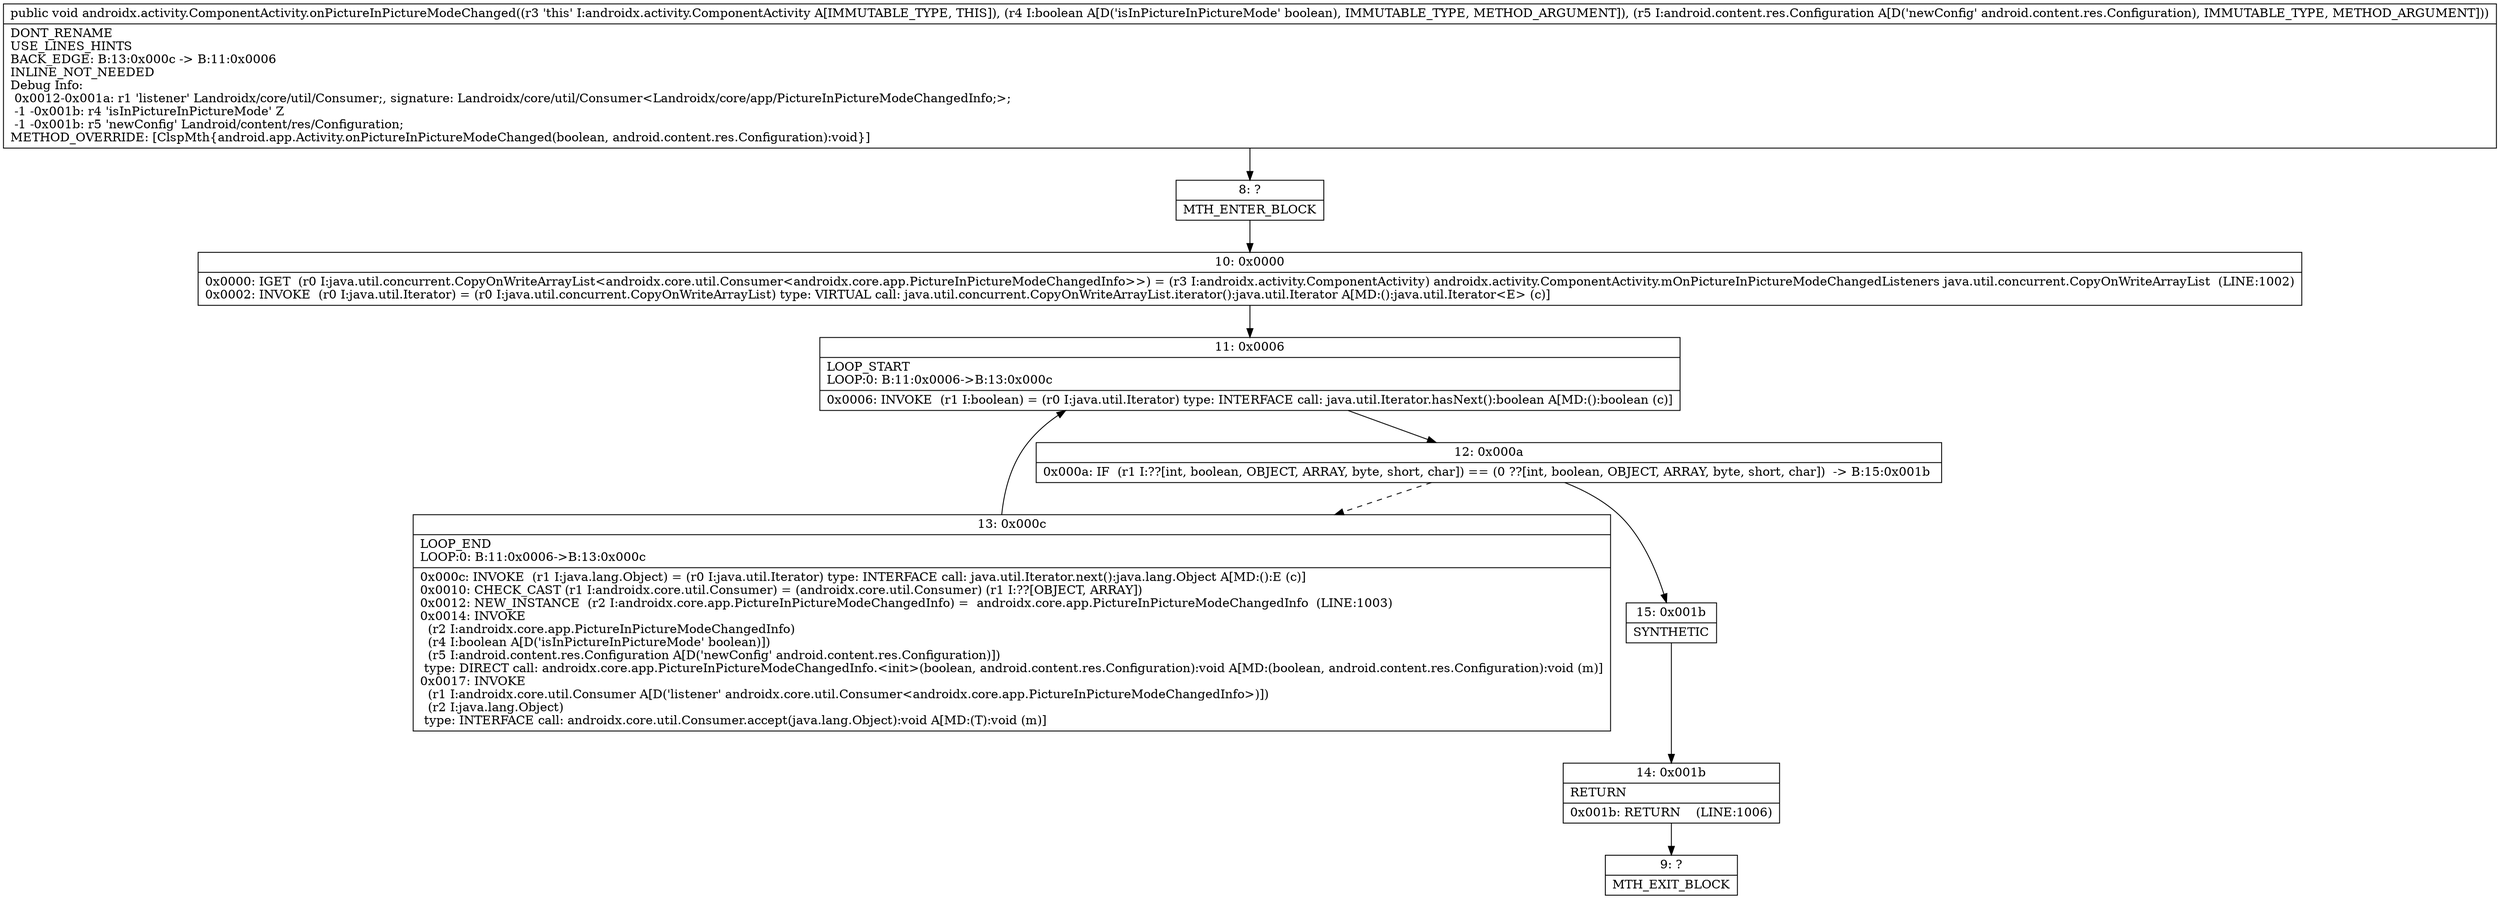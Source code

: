 digraph "CFG forandroidx.activity.ComponentActivity.onPictureInPictureModeChanged(ZLandroid\/content\/res\/Configuration;)V" {
Node_8 [shape=record,label="{8\:\ ?|MTH_ENTER_BLOCK\l}"];
Node_10 [shape=record,label="{10\:\ 0x0000|0x0000: IGET  (r0 I:java.util.concurrent.CopyOnWriteArrayList\<androidx.core.util.Consumer\<androidx.core.app.PictureInPictureModeChangedInfo\>\>) = (r3 I:androidx.activity.ComponentActivity) androidx.activity.ComponentActivity.mOnPictureInPictureModeChangedListeners java.util.concurrent.CopyOnWriteArrayList  (LINE:1002)\l0x0002: INVOKE  (r0 I:java.util.Iterator) = (r0 I:java.util.concurrent.CopyOnWriteArrayList) type: VIRTUAL call: java.util.concurrent.CopyOnWriteArrayList.iterator():java.util.Iterator A[MD:():java.util.Iterator\<E\> (c)]\l}"];
Node_11 [shape=record,label="{11\:\ 0x0006|LOOP_START\lLOOP:0: B:11:0x0006\-\>B:13:0x000c\l|0x0006: INVOKE  (r1 I:boolean) = (r0 I:java.util.Iterator) type: INTERFACE call: java.util.Iterator.hasNext():boolean A[MD:():boolean (c)]\l}"];
Node_12 [shape=record,label="{12\:\ 0x000a|0x000a: IF  (r1 I:??[int, boolean, OBJECT, ARRAY, byte, short, char]) == (0 ??[int, boolean, OBJECT, ARRAY, byte, short, char])  \-\> B:15:0x001b \l}"];
Node_13 [shape=record,label="{13\:\ 0x000c|LOOP_END\lLOOP:0: B:11:0x0006\-\>B:13:0x000c\l|0x000c: INVOKE  (r1 I:java.lang.Object) = (r0 I:java.util.Iterator) type: INTERFACE call: java.util.Iterator.next():java.lang.Object A[MD:():E (c)]\l0x0010: CHECK_CAST (r1 I:androidx.core.util.Consumer) = (androidx.core.util.Consumer) (r1 I:??[OBJECT, ARRAY]) \l0x0012: NEW_INSTANCE  (r2 I:androidx.core.app.PictureInPictureModeChangedInfo) =  androidx.core.app.PictureInPictureModeChangedInfo  (LINE:1003)\l0x0014: INVOKE  \l  (r2 I:androidx.core.app.PictureInPictureModeChangedInfo)\l  (r4 I:boolean A[D('isInPictureInPictureMode' boolean)])\l  (r5 I:android.content.res.Configuration A[D('newConfig' android.content.res.Configuration)])\l type: DIRECT call: androidx.core.app.PictureInPictureModeChangedInfo.\<init\>(boolean, android.content.res.Configuration):void A[MD:(boolean, android.content.res.Configuration):void (m)]\l0x0017: INVOKE  \l  (r1 I:androidx.core.util.Consumer A[D('listener' androidx.core.util.Consumer\<androidx.core.app.PictureInPictureModeChangedInfo\>)])\l  (r2 I:java.lang.Object)\l type: INTERFACE call: androidx.core.util.Consumer.accept(java.lang.Object):void A[MD:(T):void (m)]\l}"];
Node_15 [shape=record,label="{15\:\ 0x001b|SYNTHETIC\l}"];
Node_14 [shape=record,label="{14\:\ 0x001b|RETURN\l|0x001b: RETURN    (LINE:1006)\l}"];
Node_9 [shape=record,label="{9\:\ ?|MTH_EXIT_BLOCK\l}"];
MethodNode[shape=record,label="{public void androidx.activity.ComponentActivity.onPictureInPictureModeChanged((r3 'this' I:androidx.activity.ComponentActivity A[IMMUTABLE_TYPE, THIS]), (r4 I:boolean A[D('isInPictureInPictureMode' boolean), IMMUTABLE_TYPE, METHOD_ARGUMENT]), (r5 I:android.content.res.Configuration A[D('newConfig' android.content.res.Configuration), IMMUTABLE_TYPE, METHOD_ARGUMENT]))  | DONT_RENAME\lUSE_LINES_HINTS\lBACK_EDGE: B:13:0x000c \-\> B:11:0x0006\lINLINE_NOT_NEEDED\lDebug Info:\l  0x0012\-0x001a: r1 'listener' Landroidx\/core\/util\/Consumer;, signature: Landroidx\/core\/util\/Consumer\<Landroidx\/core\/app\/PictureInPictureModeChangedInfo;\>;\l  \-1 \-0x001b: r4 'isInPictureInPictureMode' Z\l  \-1 \-0x001b: r5 'newConfig' Landroid\/content\/res\/Configuration;\lMETHOD_OVERRIDE: [ClspMth\{android.app.Activity.onPictureInPictureModeChanged(boolean, android.content.res.Configuration):void\}]\l}"];
MethodNode -> Node_8;Node_8 -> Node_10;
Node_10 -> Node_11;
Node_11 -> Node_12;
Node_12 -> Node_13[style=dashed];
Node_12 -> Node_15;
Node_13 -> Node_11;
Node_15 -> Node_14;
Node_14 -> Node_9;
}

